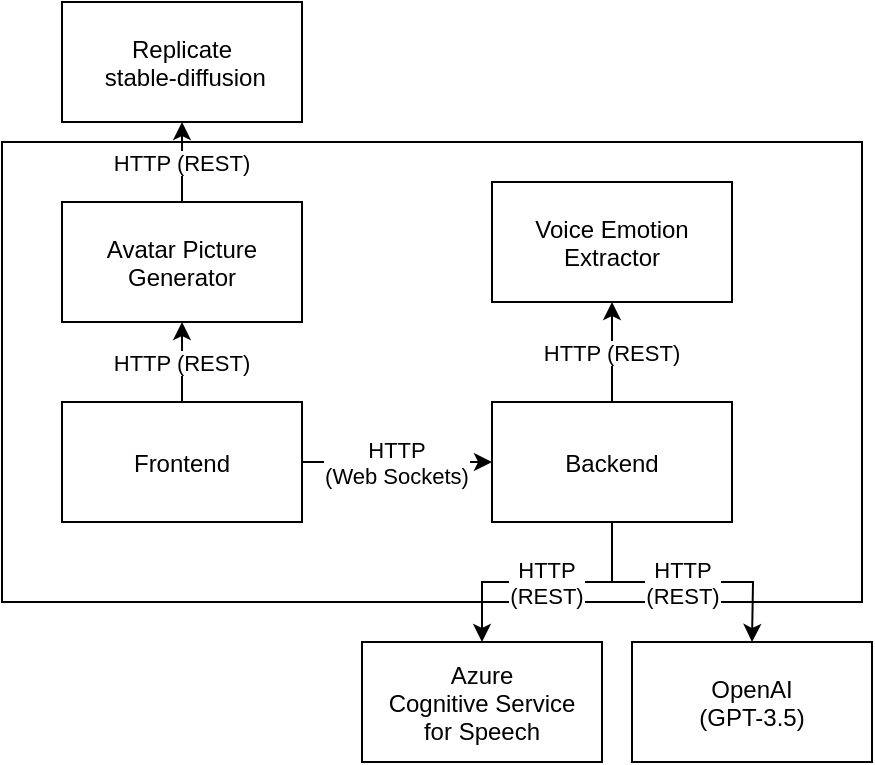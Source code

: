 <mxfile version="13.3.5" type="device" pages="2"><diagram id="Cqza6mO2Mo1P5i1oE0kj" name="Baustein"><mxGraphModel dx="853" dy="501" grid="1" gridSize="10" guides="0" tooltips="1" connect="1" arrows="1" fold="1" page="1" pageScale="1" pageWidth="850" pageHeight="1100" math="0" shadow="0"><root><mxCell id="0"/><mxCell id="1" parent="0"/><mxCell id="RTibFlnrJpwxqpMlr8ko-10" value="" style="rounded=0;whiteSpace=wrap;" vertex="1" parent="1"><mxGeometry x="80" y="80" width="430" height="230" as="geometry"/></mxCell><mxCell id="tuU29Inw2D7WNGMfxvO2-3" value="HTTP &#10;(Web Sockets)" style="edgeStyle=orthogonalEdgeStyle;rounded=0;orthogonalLoop=1;jettySize=auto;" parent="1" source="tuU29Inw2D7WNGMfxvO2-1" target="tuU29Inw2D7WNGMfxvO2-2" edge="1"><mxGeometry relative="1" as="geometry"/></mxCell><mxCell id="tuU29Inw2D7WNGMfxvO2-7" value="HTTP (REST)" style="edgeStyle=orthogonalEdgeStyle;rounded=0;orthogonalLoop=1;jettySize=auto;entryX=0.5;entryY=1;entryDx=0;entryDy=0;exitX=0.5;exitY=0;exitDx=0;exitDy=0;" parent="1" source="tuU29Inw2D7WNGMfxvO2-1" target="tuU29Inw2D7WNGMfxvO2-4" edge="1"><mxGeometry relative="1" as="geometry"><mxPoint x="220" y="130" as="targetPoint"/></mxGeometry></mxCell><mxCell id="tuU29Inw2D7WNGMfxvO2-1" value="Frontend" style="rounded=0;" parent="1" vertex="1"><mxGeometry x="110" y="210" width="120" height="60" as="geometry"/></mxCell><mxCell id="RTibFlnrJpwxqpMlr8ko-4" value="HTTP&#10;(REST)" style="edgeStyle=orthogonalEdgeStyle;rounded=0;orthogonalLoop=1;jettySize=auto;" edge="1" parent="1" source="tuU29Inw2D7WNGMfxvO2-2" target="RTibFlnrJpwxqpMlr8ko-3"><mxGeometry relative="1" as="geometry"/></mxCell><mxCell id="RTibFlnrJpwxqpMlr8ko-7" value="HTTP (REST)" style="edgeStyle=orthogonalEdgeStyle;rounded=0;orthogonalLoop=1;jettySize=auto;" edge="1" parent="1" source="tuU29Inw2D7WNGMfxvO2-2" target="RTibFlnrJpwxqpMlr8ko-1"><mxGeometry relative="1" as="geometry"/></mxCell><mxCell id="tuU29Inw2D7WNGMfxvO2-2" value="Backend" style="rounded=0;" parent="1" vertex="1"><mxGeometry x="325" y="210" width="120" height="60" as="geometry"/></mxCell><mxCell id="RTibFlnrJpwxqpMlr8ko-3" value="Azure&#10;Cognitive Service &#10;for Speech" style="rounded=0;" vertex="1" parent="1"><mxGeometry x="260" y="330" width="120" height="60" as="geometry"/></mxCell><mxCell id="-cWhQqO5P-u1q4kJBL4G-3" value="HTTP (REST)" style="edgeStyle=orthogonalEdgeStyle;rounded=0;orthogonalLoop=1;jettySize=auto;" edge="1" parent="1" source="tuU29Inw2D7WNGMfxvO2-4" target="-cWhQqO5P-u1q4kJBL4G-2"><mxGeometry relative="1" as="geometry"/></mxCell><mxCell id="tuU29Inw2D7WNGMfxvO2-4" value="Avatar Picture &#10;Generator" style="rounded=0;" parent="1" vertex="1"><mxGeometry x="110" y="110" width="120" height="60" as="geometry"/></mxCell><mxCell id="RTibFlnrJpwxqpMlr8ko-1" value="Voice Emotion&#10;Extractor" style="rounded=0;" vertex="1" parent="1"><mxGeometry x="325" y="100" width="120" height="60" as="geometry"/></mxCell><mxCell id="RTibFlnrJpwxqpMlr8ko-6" value="HTTP&#10;(REST)" style="edgeStyle=orthogonalEdgeStyle;rounded=0;orthogonalLoop=1;jettySize=auto;exitX=0.5;exitY=1;exitDx=0;exitDy=0;" edge="1" parent="1" source="tuU29Inw2D7WNGMfxvO2-2"><mxGeometry relative="1" as="geometry"><mxPoint x="395" y="280" as="sourcePoint"/><mxPoint x="455" y="330" as="targetPoint"/></mxGeometry></mxCell><mxCell id="-cWhQqO5P-u1q4kJBL4G-1" value="OpenAI&#10;(GPT-3.5)" style="rounded=0;" vertex="1" parent="1"><mxGeometry x="395" y="330" width="120" height="60" as="geometry"/></mxCell><mxCell id="-cWhQqO5P-u1q4kJBL4G-2" value="Replicate&#10; stable-diffusion" style="rounded=0;" vertex="1" parent="1"><mxGeometry x="110" y="10" width="120" height="60" as="geometry"/></mxCell></root></mxGraphModel></diagram><diagram id="R1b79nPX2yO7Q978u314" name="Verteilungssicht"><mxGraphModel dx="853" dy="501" grid="1" gridSize="10" guides="1" tooltips="1" connect="1" arrows="1" fold="1" page="1" pageScale="1" pageWidth="850" pageHeight="1100" math="0" shadow="0"><root><mxCell id="ve9SR4LE6HnNgHV7tq88-0"/><mxCell id="ve9SR4LE6HnNgHV7tq88-1" parent="ve9SR4LE6HnNgHV7tq88-0"/><mxCell id="EGvlQT-T8iWcVB-wQNnj-3" value="External Services" style="rounded=0;align=left;verticalAlign=top;" vertex="1" parent="ve9SR4LE6HnNgHV7tq88-1"><mxGeometry x="10" y="215" width="140" height="175" as="geometry"/></mxCell><mxCell id="ve9SR4LE6HnNgHV7tq88-3" value="Smartphone" style="rounded=0;align=left;verticalAlign=top;" parent="ve9SR4LE6HnNgHV7tq88-1" vertex="1"><mxGeometry x="10" y="80" width="140" height="120" as="geometry"/></mxCell><mxCell id="ve9SR4LE6HnNgHV7tq88-4" value="Microsoft Azure" style="rounded=0;align=left;verticalAlign=top;" parent="ve9SR4LE6HnNgHV7tq88-1" vertex="1"><mxGeometry x="211" y="10" width="350" height="440" as="geometry"/></mxCell><mxCell id="ve9SR4LE6HnNgHV7tq88-6" value="GitHub" style="rounded=0;align=left;verticalAlign=top;" parent="ve9SR4LE6HnNgHV7tq88-1" vertex="1"><mxGeometry x="571" y="10" width="220" height="350" as="geometry"/></mxCell><mxCell id="ve9SR4LE6HnNgHV7tq88-9" value="" style="shape=cylinder;whiteSpace=wrap;boundedLbl=1;backgroundOutline=1;align=left;" parent="ve9SR4LE6HnNgHV7tq88-1" vertex="1"><mxGeometry x="686" y="30" width="60" height="80" as="geometry"/></mxCell><mxCell id="ve9SR4LE6HnNgHV7tq88-10" value="" style="shape=cylinder;whiteSpace=wrap;boundedLbl=1;backgroundOutline=1;align=left;" parent="ve9SR4LE6HnNgHV7tq88-1" vertex="1"><mxGeometry x="696" y="40" width="60" height="80" as="geometry"/></mxCell><mxCell id="ve9SR4LE6HnNgHV7tq88-11" value="" style="shape=cylinder;whiteSpace=wrap;boundedLbl=1;backgroundOutline=1;align=left;" parent="ve9SR4LE6HnNgHV7tq88-1" vertex="1"><mxGeometry x="706" y="50" width="60" height="80" as="geometry"/></mxCell><mxCell id="ve9SR4LE6HnNgHV7tq88-12" value="GitHub&#10;Actions" style="text;strokeColor=none;fillColor=none;align=center;verticalAlign=middle;rounded=0;" parent="ve9SR4LE6HnNgHV7tq88-1" vertex="1"><mxGeometry x="731" y="210" width="40" height="20" as="geometry"/></mxCell><mxCell id="ve9SR4LE6HnNgHV7tq88-15" value="Push Images" style="edgeStyle=orthogonalEdgeStyle;rounded=0;orthogonalLoop=1;jettySize=auto;entryX=1;entryY=0.5;entryDx=0;entryDy=0;" parent="ve9SR4LE6HnNgHV7tq88-1" source="ve9SR4LE6HnNgHV7tq88-13" target="ve9SR4LE6HnNgHV7tq88-19" edge="1"><mxGeometry relative="1" as="geometry"><mxPoint x="661" y="190" as="targetPoint"/></mxGeometry></mxCell><mxCell id="ve9SR4LE6HnNgHV7tq88-17" value="" style="edgeStyle=orthogonalEdgeStyle;rounded=0;orthogonalLoop=1;jettySize=auto;exitX=0.5;exitY=0;exitDx=0;exitDy=0;startArrow=classic;startFill=1;endArrow=none;endFill=0;" parent="ve9SR4LE6HnNgHV7tq88-1" source="ve9SR4LE6HnNgHV7tq88-13" target="ve9SR4LE6HnNgHV7tq88-11" edge="1"><mxGeometry relative="1" as="geometry"><mxPoint x="781" y="190" as="targetPoint"/></mxGeometry></mxCell><mxCell id="ve9SR4LE6HnNgHV7tq88-18" value="Repos" style="text;strokeColor=none;fillColor=none;align=center;verticalAlign=middle;whiteSpace=wrap;rounded=0;" parent="ve9SR4LE6HnNgHV7tq88-1" vertex="1"><mxGeometry x="711" y="90" width="40" height="20" as="geometry"/></mxCell><mxCell id="ve9SR4LE6HnNgHV7tq88-19" value="Container &#10;Registry" style="shape=cylinder;boundedLbl=1;backgroundOutline=1;align=center;" parent="ve9SR4LE6HnNgHV7tq88-1" vertex="1"><mxGeometry x="591" y="200" width="60" height="80" as="geometry"/></mxCell><mxCell id="ve9SR4LE6HnNgHV7tq88-25" value="Pull &#10;Images" style="edgeStyle=orthogonalEdgeStyle;rounded=0;orthogonalLoop=1;jettySize=auto;startArrow=classic;startFill=1;endArrow=none;endFill=0;entryX=1;entryY=0.5;entryDx=0;entryDy=0;" parent="ve9SR4LE6HnNgHV7tq88-1" source="ve9SR4LE6HnNgHV7tq88-19" target="ve9SR4LE6HnNgHV7tq88-21" edge="1"><mxGeometry relative="1" as="geometry"><mxPoint x="471" y="90" as="targetPoint"/><Array as="points"><mxPoint x="506" y="240"/><mxPoint x="506" y="195"/></Array></mxGeometry></mxCell><mxCell id="ve9SR4LE6HnNgHV7tq88-20" value="Static Web App" style="align=left;verticalAlign=top;" parent="ve9SR4LE6HnNgHV7tq88-1" vertex="1"><mxGeometry x="231" y="50" width="150" height="90" as="geometry"/></mxCell><mxCell id="ve9SR4LE6HnNgHV7tq88-21" value="App Services &#10;(Single Container)&#10;" style="align=left;verticalAlign=top;" parent="ve9SR4LE6HnNgHV7tq88-1" vertex="1"><mxGeometry x="231" y="150" width="150" height="90" as="geometry"/></mxCell><mxCell id="ve9SR4LE6HnNgHV7tq88-22" value="HTTP&#10;(Web Sock)" style="edgeStyle=orthogonalEdgeStyle;rounded=0;orthogonalLoop=1;jettySize=auto;entryX=0;entryY=0.25;entryDx=0;entryDy=0;exitX=1;exitY=0.5;exitDx=0;exitDy=0;" parent="ve9SR4LE6HnNgHV7tq88-1" source="ve9SR4LE6HnNgHV7tq88-3" target="ve9SR4LE6HnNgHV7tq88-21" edge="1"><mxGeometry relative="1" as="geometry"><mxPoint x="160" y="150" as="sourcePoint"/><mxPoint x="220" y="100" as="targetPoint"/></mxGeometry></mxCell><mxCell id="ve9SR4LE6HnNgHV7tq88-23" value="App (PWA)" style="align=left;verticalAlign=top;" parent="ve9SR4LE6HnNgHV7tq88-1" vertex="1"><mxGeometry x="30" y="120" width="100" height="50" as="geometry"/></mxCell><mxCell id="ve9SR4LE6HnNgHV7tq88-7" value="HTTP&#10;(GET)" style="edgeStyle=orthogonalEdgeStyle;rounded=0;orthogonalLoop=1;jettySize=auto;" parent="ve9SR4LE6HnNgHV7tq88-1" source="ve9SR4LE6HnNgHV7tq88-3" target="ve9SR4LE6HnNgHV7tq88-20" edge="1"><mxGeometry relative="1" as="geometry"/></mxCell><mxCell id="ve9SR4LE6HnNgHV7tq88-26" value="HTTP&#10;(Upload Files)" style="edgeStyle=orthogonalEdgeStyle;rounded=0;orthogonalLoop=1;jettySize=auto;exitX=0;exitY=0.25;exitDx=0;exitDy=0;entryX=1;entryY=0.5;entryDx=0;entryDy=0;" parent="ve9SR4LE6HnNgHV7tq88-1" source="ve9SR4LE6HnNgHV7tq88-13" edge="1" target="ve9SR4LE6HnNgHV7tq88-30"><mxGeometry relative="1" as="geometry"><mxPoint x="641" y="190" as="sourcePoint"/><mxPoint x="391" y="90" as="targetPoint"/></mxGeometry></mxCell><mxCell id="ve9SR4LE6HnNgHV7tq88-13" value="" style="triangle;whiteSpace=wrap;align=left;" parent="ve9SR4LE6HnNgHV7tq88-1" vertex="1"><mxGeometry x="721" y="175" width="30" height="40" as="geometry"/></mxCell><mxCell id="ve9SR4LE6HnNgHV7tq88-30" value="App (PWA)" style="align=left;verticalAlign=top;" parent="ve9SR4LE6HnNgHV7tq88-1" vertex="1"><mxGeometry x="250" y="90" width="115" height="40" as="geometry"/></mxCell><mxCell id="EGvlQT-T8iWcVB-wQNnj-9" value="" style="edgeStyle=orthogonalEdgeStyle;rounded=0;orthogonalLoop=1;jettySize=auto;" edge="1" parent="ve9SR4LE6HnNgHV7tq88-1" source="ve9SR4LE6HnNgHV7tq88-33" target="ve9SR4LE6HnNgHV7tq88-36"><mxGeometry relative="1" as="geometry"/></mxCell><mxCell id="ve9SR4LE6HnNgHV7tq88-33" value="Backend" style="align=left;verticalAlign=top;" parent="ve9SR4LE6HnNgHV7tq88-1" vertex="1"><mxGeometry x="249" y="190" width="115" height="40" as="geometry"/></mxCell><mxCell id="ve9SR4LE6HnNgHV7tq88-36" value="Azure Cosmos DB&#10; for NoSQL" style="align=left;verticalAlign=top;" parent="ve9SR4LE6HnNgHV7tq88-1" vertex="1"><mxGeometry x="231" y="255" width="150" height="61.58" as="geometry"/></mxCell><mxCell id="ve9SR4LE6HnNgHV7tq88-37" value="DB" style="shape=cylinder;boundedLbl=1;backgroundOutline=1;align=center;" parent="ve9SR4LE6HnNgHV7tq88-1" vertex="1"><mxGeometry x="341" y="265.79" width="30" height="40" as="geometry"/></mxCell><mxCell id="-fB_g5majNYQMFWXUs0V-0" value="Azure&#10;Cognitive Service&#10; for Speech" style="rounded=0;" vertex="1" parent="ve9SR4LE6HnNgHV7tq88-1"><mxGeometry x="426.5" y="251.58" width="120" height="60" as="geometry"/></mxCell><mxCell id="-fB_g5majNYQMFWXUs0V-1" value="OpenAI&#10;(GPT-3.5)" style="rounded=0;" vertex="1" parent="ve9SR4LE6HnNgHV7tq88-1"><mxGeometry x="20" y="240.79" width="120" height="60" as="geometry"/></mxCell><mxCell id="1Z95oNBeOqeMKdStkAxi-0" value="Replicate&#10; stable-diffusion" style="rounded=0;" vertex="1" parent="ve9SR4LE6HnNgHV7tq88-1"><mxGeometry x="20" y="311.58" width="120" height="60" as="geometry"/></mxCell><mxCell id="EGvlQT-T8iWcVB-wQNnj-1" value="App Services &#10;(Single Container)&#10;" style="align=left;verticalAlign=top;" vertex="1" parent="ve9SR4LE6HnNgHV7tq88-1"><mxGeometry x="231" y="325.79" width="150" height="90" as="geometry"/></mxCell><mxCell id="ve9SR4LE6HnNgHV7tq88-34" value="Avatar Generator &amp; &#10;Emotion Extractor" style="align=left;verticalAlign=top;" parent="ve9SR4LE6HnNgHV7tq88-1" vertex="1"><mxGeometry x="251" y="365.79" width="115" height="40" as="geometry"/></mxCell><mxCell id="EGvlQT-T8iWcVB-wQNnj-2" value="Storage Account&#10;(File Share)" style="align=left;verticalAlign=top;" vertex="1" parent="ve9SR4LE6HnNgHV7tq88-1"><mxGeometry x="425.5" y="340" width="122.5" height="61.58" as="geometry"/></mxCell><mxCell id="EGvlQT-T8iWcVB-wQNnj-6" value="HTTP&#10;(REST)" style="endArrow=classic;entryX=1;entryY=0.5;entryDx=0;entryDy=0;exitX=0;exitY=0.5;exitDx=0;exitDy=0;edgeStyle=orthogonalEdgeStyle;rounded=0;" edge="1" parent="ve9SR4LE6HnNgHV7tq88-1" source="ve9SR4LE6HnNgHV7tq88-33" target="-fB_g5majNYQMFWXUs0V-1"><mxGeometry width="50" height="50" relative="1" as="geometry"><mxPoint x="220" y="205" as="sourcePoint"/><mxPoint x="150" y="290.0" as="targetPoint"/></mxGeometry></mxCell><mxCell id="EGvlQT-T8iWcVB-wQNnj-7" value="SMB" style="endArrow=classic;exitX=1;exitY=0.5;exitDx=0;exitDy=0;entryX=0;entryY=0.5;entryDx=0;entryDy=0;" edge="1" parent="ve9SR4LE6HnNgHV7tq88-1" source="EGvlQT-T8iWcVB-wQNnj-1" target="EGvlQT-T8iWcVB-wQNnj-2"><mxGeometry width="50" height="50" relative="1" as="geometry"><mxPoint x="381" y="280" as="sourcePoint"/><mxPoint x="431" y="230" as="targetPoint"/></mxGeometry></mxCell><mxCell id="EGvlQT-T8iWcVB-wQNnj-8" value="HTTP&#10;(REST)" style="endArrow=classic;entryX=1;entryY=0.5;entryDx=0;entryDy=0;exitX=0;exitY=0.5;exitDx=0;exitDy=0;rounded=0;edgeStyle=orthogonalEdgeStyle;" edge="1" parent="ve9SR4LE6HnNgHV7tq88-1" source="EGvlQT-T8iWcVB-wQNnj-1" target="1Z95oNBeOqeMKdStkAxi-0"><mxGeometry width="50" height="50" relative="1" as="geometry"><mxPoint x="265" y="220" as="sourcePoint"/><mxPoint x="150" y="280.79" as="targetPoint"/></mxGeometry></mxCell><mxCell id="EGvlQT-T8iWcVB-wQNnj-12" value="HTTP&#10;(REST)" style="endArrow=classic;entryX=0;entryY=0.5;entryDx=0;entryDy=0;exitX=1;exitY=0.75;exitDx=0;exitDy=0;edgeStyle=orthogonalEdgeStyle;rounded=0;" edge="1" parent="ve9SR4LE6HnNgHV7tq88-1" source="ve9SR4LE6HnNgHV7tq88-21" target="-fB_g5majNYQMFWXUs0V-0"><mxGeometry width="50" height="50" relative="1" as="geometry"><mxPoint x="241" y="380.79" as="sourcePoint"/><mxPoint x="171" y="351.58" as="targetPoint"/></mxGeometry></mxCell></root></mxGraphModel></diagram></mxfile>